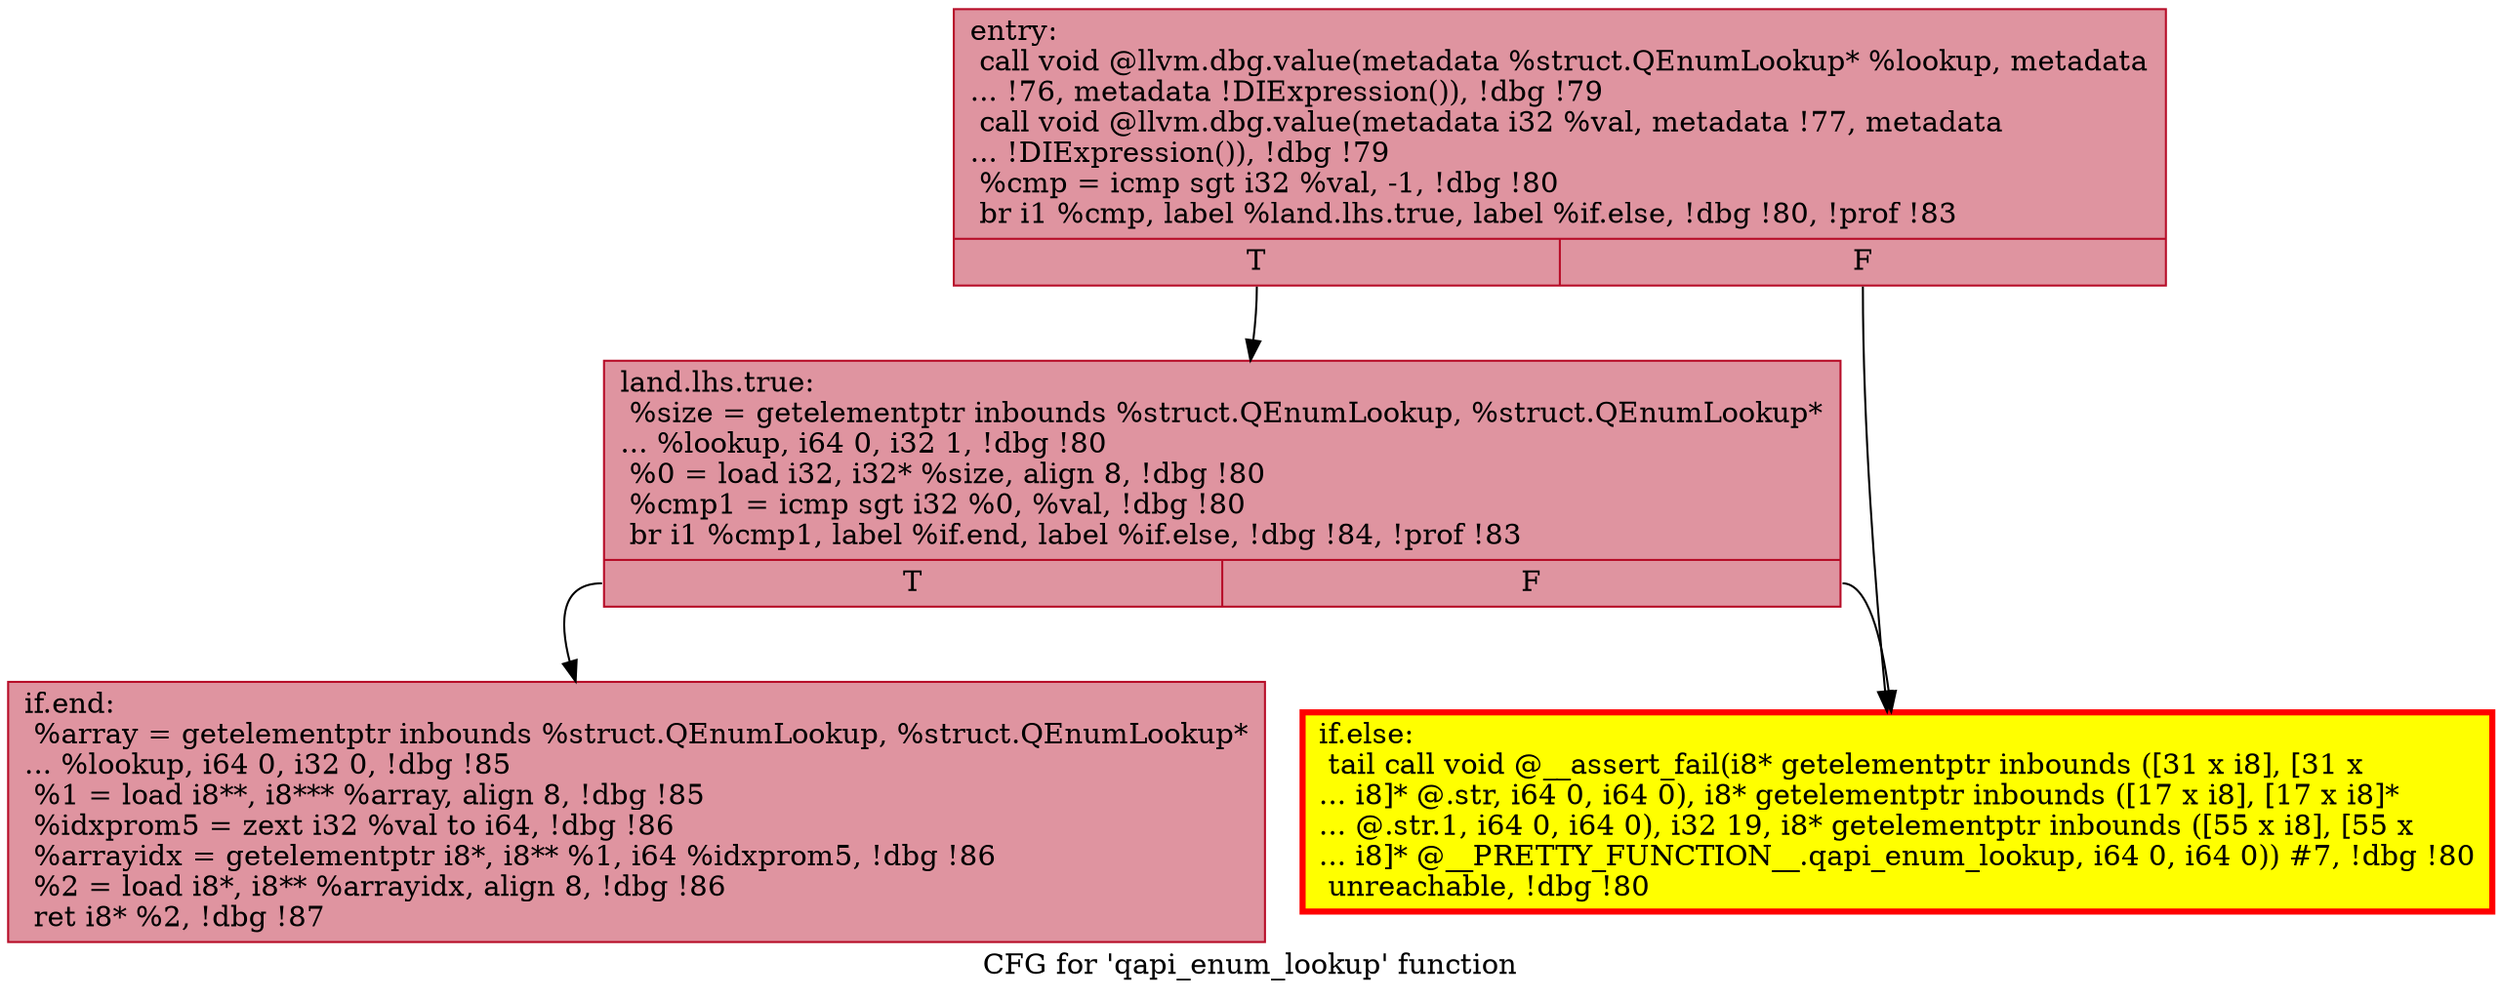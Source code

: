 digraph "CFG for 'qapi_enum_lookup' function" {
	label="CFG for 'qapi_enum_lookup' function";

	Node0x563c8f98b050 [shape=record,color="#b70d28ff", style=filled, fillcolor="#b70d2870",label="{entry:\l  call void @llvm.dbg.value(metadata %struct.QEnumLookup* %lookup, metadata\l... !76, metadata !DIExpression()), !dbg !79\l  call void @llvm.dbg.value(metadata i32 %val, metadata !77, metadata\l... !DIExpression()), !dbg !79\l  %cmp = icmp sgt i32 %val, -1, !dbg !80\l  br i1 %cmp, label %land.lhs.true, label %if.else, !dbg !80, !prof !83\l|{<s0>T|<s1>F}}"];
	Node0x563c8f98b050:s0 -> Node0x563c8fa25de0;
	Node0x563c8f98b050:s1 -> Node0x563c8fa25d70;
	Node0x563c8fa25de0 [shape=record,color="#b70d28ff", style=filled, fillcolor="#b70d2870",label="{land.lhs.true:                                    \l  %size = getelementptr inbounds %struct.QEnumLookup, %struct.QEnumLookup*\l... %lookup, i64 0, i32 1, !dbg !80\l  %0 = load i32, i32* %size, align 8, !dbg !80\l  %cmp1 = icmp sgt i32 %0, %val, !dbg !80\l  br i1 %cmp1, label %if.end, label %if.else, !dbg !84, !prof !83\l|{<s0>T|<s1>F}}"];
	Node0x563c8fa25de0:s0 -> Node0x563c8fa25d20;
	Node0x563c8fa25de0:s1 -> Node0x563c8fa25d70;
	Node0x563c8fa25d70 [shape=record,penwidth=3.0, style="filled", color="red", fillcolor="yellow",label="{if.else:                                          \l  tail call void @__assert_fail(i8* getelementptr inbounds ([31 x i8], [31 x\l... i8]* @.str, i64 0, i64 0), i8* getelementptr inbounds ([17 x i8], [17 x i8]*\l... @.str.1, i64 0, i64 0), i32 19, i8* getelementptr inbounds ([55 x i8], [55 x\l... i8]* @__PRETTY_FUNCTION__.qapi_enum_lookup, i64 0, i64 0)) #7, !dbg !80\l  unreachable, !dbg !80\l}"];
	Node0x563c8fa25d20 [shape=record,color="#b70d28ff", style=filled, fillcolor="#b70d2870",label="{if.end:                                           \l  %array = getelementptr inbounds %struct.QEnumLookup, %struct.QEnumLookup*\l... %lookup, i64 0, i32 0, !dbg !85\l  %1 = load i8**, i8*** %array, align 8, !dbg !85\l  %idxprom5 = zext i32 %val to i64, !dbg !86\l  %arrayidx = getelementptr i8*, i8** %1, i64 %idxprom5, !dbg !86\l  %2 = load i8*, i8** %arrayidx, align 8, !dbg !86\l  ret i8* %2, !dbg !87\l}"];
}
